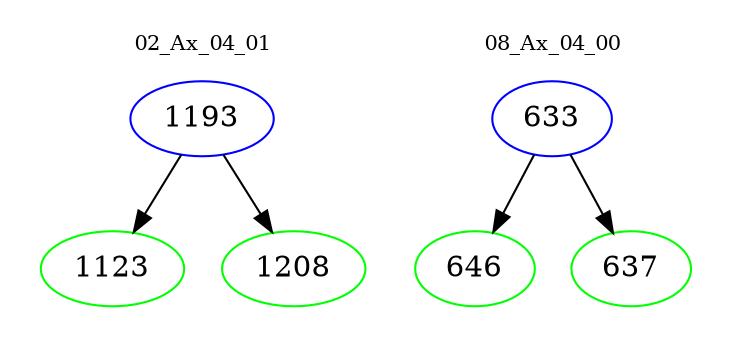 digraph{
subgraph cluster_0 {
color = white
label = "02_Ax_04_01";
fontsize=10;
T0_1193 [label="1193", color="blue"]
T0_1193 -> T0_1123 [color="black"]
T0_1123 [label="1123", color="green"]
T0_1193 -> T0_1208 [color="black"]
T0_1208 [label="1208", color="green"]
}
subgraph cluster_1 {
color = white
label = "08_Ax_04_00";
fontsize=10;
T1_633 [label="633", color="blue"]
T1_633 -> T1_646 [color="black"]
T1_646 [label="646", color="green"]
T1_633 -> T1_637 [color="black"]
T1_637 [label="637", color="green"]
}
}
